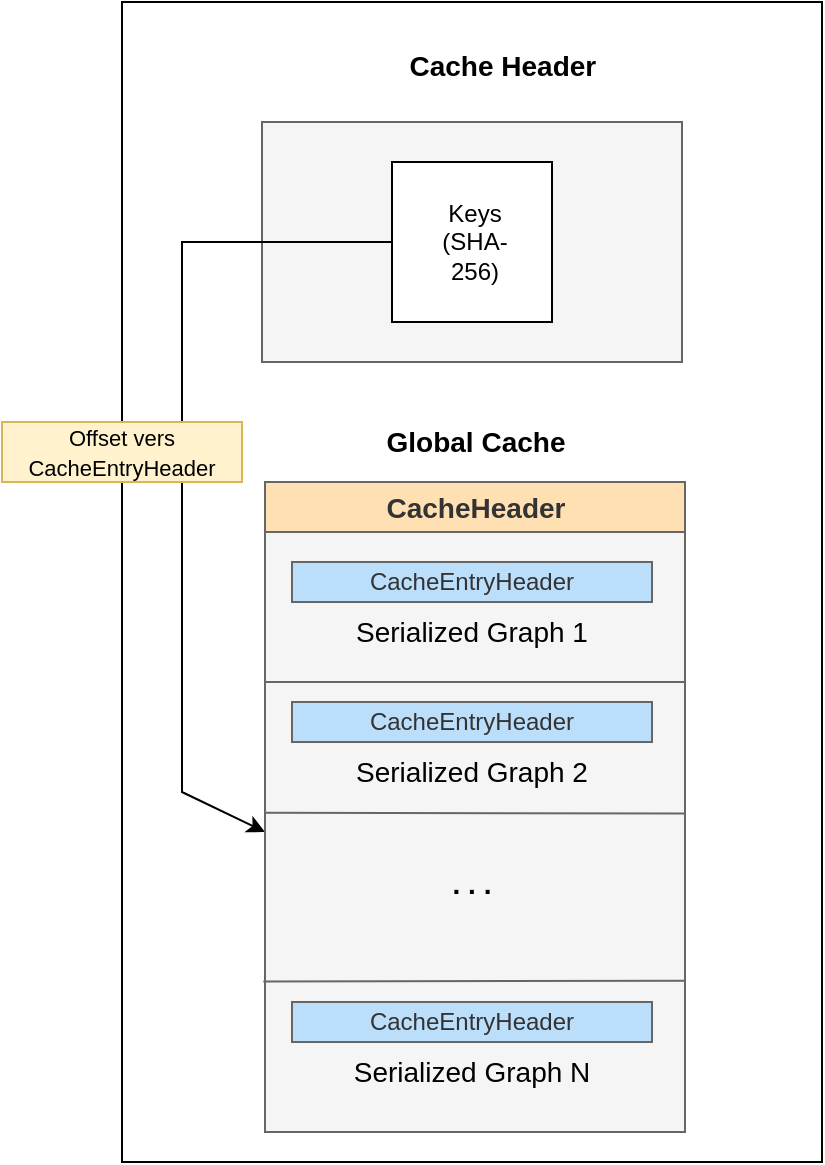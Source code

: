 <mxfile version="28.1.2">
  <diagram name="Page-1" id="zjhEiSqYGr_TzLNvlHRO">
    <mxGraphModel dx="1426" dy="764" grid="1" gridSize="10" guides="1" tooltips="1" connect="1" arrows="1" fold="1" page="1" pageScale="1" pageWidth="827" pageHeight="1169" math="0" shadow="0">
      <root>
        <mxCell id="0" />
        <mxCell id="1" parent="0" />
        <mxCell id="-HXgIVwAkYsGjhqoje9E-2" value="" style="rounded=0;whiteSpace=wrap;html=1;" parent="1" vertex="1">
          <mxGeometry x="260" y="110" width="350" height="580" as="geometry" />
        </mxCell>
        <mxCell id="lJTU-FsNYYgIzt13IAq8-3" value="" style="rounded=0;whiteSpace=wrap;html=1;fillColor=#f5f5f5;fontColor=#333333;strokeColor=#666666;" parent="1" vertex="1">
          <mxGeometry x="330" y="170" width="210" height="120" as="geometry" />
        </mxCell>
        <mxCell id="lJTU-FsNYYgIzt13IAq8-4" value="&lt;b&gt;&lt;font style=&quot;font-size: 14px;&quot;&gt;&amp;nbsp;Cache Header&lt;/font&gt;&lt;/b&gt;&lt;div&gt;&lt;b&gt;&lt;font style=&quot;font-size: 14px;&quot;&gt;&lt;br&gt;&lt;/font&gt;&lt;/b&gt;&lt;/div&gt;" style="text;html=1;align=center;verticalAlign=middle;whiteSpace=wrap;rounded=0;" parent="1" vertex="1">
          <mxGeometry x="387" y="140" width="123" height="20" as="geometry" />
        </mxCell>
        <mxCell id="lJTU-FsNYYgIzt13IAq8-5" value="" style="whiteSpace=wrap;html=1;aspect=fixed;" parent="1" vertex="1">
          <mxGeometry x="395" y="190" width="80" height="80" as="geometry" />
        </mxCell>
        <mxCell id="lJTU-FsNYYgIzt13IAq8-6" value="Keys&lt;br&gt;(SHA-256)" style="text;html=1;align=center;verticalAlign=middle;whiteSpace=wrap;rounded=0;" parent="1" vertex="1">
          <mxGeometry x="408" y="210" width="57" height="40" as="geometry" />
        </mxCell>
        <mxCell id="lJTU-FsNYYgIzt13IAq8-7" value="" style="endArrow=classic;html=1;rounded=0;exitX=0;exitY=0.5;exitDx=0;exitDy=0;entryX=0;entryY=0.5;entryDx=0;entryDy=0;" parent="1" source="lJTU-FsNYYgIzt13IAq8-5" target="lJTU-FsNYYgIzt13IAq8-8" edge="1">
          <mxGeometry width="50" height="50" relative="1" as="geometry">
            <mxPoint x="390" y="420" as="sourcePoint" />
            <mxPoint x="250" y="390" as="targetPoint" />
            <Array as="points">
              <mxPoint x="290" y="230" />
              <mxPoint x="290" y="505" />
            </Array>
          </mxGeometry>
        </mxCell>
        <mxCell id="offsetArrowLabel" value="&lt;font style=&quot;font-size: 11px;&quot;&gt;Offset vers&lt;br&gt;CacheEntryHeader&lt;/font&gt;" style="text;html=1;align=center;verticalAlign=middle;whiteSpace=wrap;rounded=0;fillColor=#fff2cc;strokeColor=#d6b656;" parent="1" vertex="1">
          <mxGeometry x="200" y="320" width="120" height="30" as="geometry" />
        </mxCell>
        <mxCell id="cacheHeader" value="&lt;b&gt;&lt;font style=&quot;font-size: 14px;&quot;&gt;CacheHeader&lt;/font&gt;&lt;/b&gt;" style="rounded=0;whiteSpace=wrap;html=1;fillColor=#ffe0b2;fontColor=#333333;strokeColor=#666666;" parent="1" vertex="1">
          <mxGeometry x="331.5" y="350" width="210" height="25" as="geometry" />
        </mxCell>
        <mxCell id="lJTU-FsNYYgIzt13IAq8-8" value="" style="rounded=0;whiteSpace=wrap;html=1;fillColor=#f5f5f5;fontColor=#333333;strokeColor=#666666;" parent="1" vertex="1">
          <mxGeometry x="331.5" y="375" width="210" height="300" as="geometry" />
        </mxCell>
        <mxCell id="cacheEntryHeader1" value="&lt;font style=&quot;font-size: 12px;&quot;&gt;CacheEntryHeader&lt;/font&gt;" style="rounded=0;whiteSpace=wrap;html=1;fillColor=#bbdefb;fontColor=#333333;strokeColor=#666666;" parent="1" vertex="1">
          <mxGeometry x="345" y="390" width="180" height="20" as="geometry" />
        </mxCell>
        <mxCell id="lJTU-FsNYYgIzt13IAq8-14" value="&lt;font style=&quot;font-size: 14px;&quot;&gt;Serialized Graph 1&lt;/font&gt;" style="text;html=1;align=center;verticalAlign=middle;whiteSpace=wrap;rounded=0;" parent="1" vertex="1">
          <mxGeometry x="345" y="410" width="180" height="30" as="geometry" />
        </mxCell>
        <mxCell id="separator1" value="" style="endArrow=none;html=1;rounded=0;exitX=0;exitY=0.25;exitDx=0;exitDy=0;entryX=1;entryY=0.25;entryDx=0;entryDy=0;strokeColor=#666666;" parent="1" edge="1" target="lJTU-FsNYYgIzt13IAq8-8" source="lJTU-FsNYYgIzt13IAq8-8">
          <mxGeometry width="50" height="50" relative="1" as="geometry">
            <mxPoint x="345" y="450" as="sourcePoint" />
            <mxPoint x="525" y="450" as="targetPoint" />
          </mxGeometry>
        </mxCell>
        <mxCell id="cacheEntryHeader2" value="&lt;font style=&quot;font-size: 12px;&quot;&gt;CacheEntryHeader&lt;/font&gt;" style="rounded=0;whiteSpace=wrap;html=1;fillColor=#bbdefb;fontColor=#333333;strokeColor=#666666;" parent="1" vertex="1">
          <mxGeometry x="345" y="460" width="180" height="20" as="geometry" />
        </mxCell>
        <mxCell id="lJTU-FsNYYgIzt13IAq8-15" value="&lt;font style=&quot;font-size: 14px;&quot;&gt;Serialized Graph 2&lt;/font&gt;" style="text;html=1;align=center;verticalAlign=middle;whiteSpace=wrap;rounded=0;" parent="1" vertex="1">
          <mxGeometry x="345" y="480" width="180" height="30" as="geometry" />
        </mxCell>
        <mxCell id="separator2" value="" style="endArrow=none;html=1;rounded=0;exitX=0;exitY=0.468;exitDx=0;exitDy=0;entryX=1.002;entryY=0.469;entryDx=0;entryDy=0;strokeColor=#666666;exitPerimeter=0;entryPerimeter=0;" parent="1" edge="1" target="lJTU-FsNYYgIzt13IAq8-8" source="lJTU-FsNYYgIzt13IAq8-8">
          <mxGeometry width="50" height="50" relative="1" as="geometry">
            <mxPoint x="345" y="520" as="sourcePoint" />
            <mxPoint x="525" y="520" as="targetPoint" />
          </mxGeometry>
        </mxCell>
        <mxCell id="lJTU-FsNYYgIzt13IAq8-17" value="&lt;font style=&quot;font-size: 14px;&quot;&gt;&lt;b style=&quot;&quot;&gt;. . .&lt;/b&gt;&lt;/font&gt;" style="text;html=1;align=center;verticalAlign=middle;whiteSpace=wrap;rounded=0;" parent="1" vertex="1">
          <mxGeometry x="405" y="536" width="60" height="30" as="geometry" />
        </mxCell>
        <mxCell id="separator3" value="" style="endArrow=none;html=1;rounded=0;exitX=-0.004;exitY=0.649;exitDx=0;exitDy=0;entryX=0.999;entryY=0.648;entryDx=0;entryDy=0;strokeColor=#666666;exitPerimeter=0;entryPerimeter=0;" parent="1" edge="1">
          <mxGeometry width="50" height="50" relative="1" as="geometry">
            <mxPoint x="330.66" y="599.7" as="sourcePoint" />
            <mxPoint x="541.29" y="599.4" as="targetPoint" />
          </mxGeometry>
        </mxCell>
        <mxCell id="cacheEntryHeader3" value="&lt;font style=&quot;font-size: 12px;&quot;&gt;CacheEntryHeader&lt;/font&gt;" style="rounded=0;whiteSpace=wrap;html=1;fillColor=#bbdefb;fontColor=#333333;strokeColor=#666666;" parent="1" vertex="1">
          <mxGeometry x="345" y="610" width="180" height="20" as="geometry" />
        </mxCell>
        <mxCell id="lJTU-FsNYYgIzt13IAq8-16" value="&lt;font style=&quot;font-size: 14px;&quot;&gt;Serialized Graph N&lt;/font&gt;" style="text;html=1;align=center;verticalAlign=middle;whiteSpace=wrap;rounded=0;" parent="1" vertex="1">
          <mxGeometry x="345" y="630" width="180" height="30" as="geometry" />
        </mxCell>
        <mxCell id="lJTU-FsNYYgIzt13IAq8-18" value="&lt;b&gt;&lt;font style=&quot;font-size: 14px;&quot;&gt;Global Cache&lt;/font&gt;&lt;/b&gt;" style="text;html=1;align=center;verticalAlign=middle;whiteSpace=wrap;rounded=0;" parent="1" vertex="1">
          <mxGeometry x="374" y="320" width="126" height="20" as="geometry" />
        </mxCell>
      </root>
    </mxGraphModel>
  </diagram>
</mxfile>
